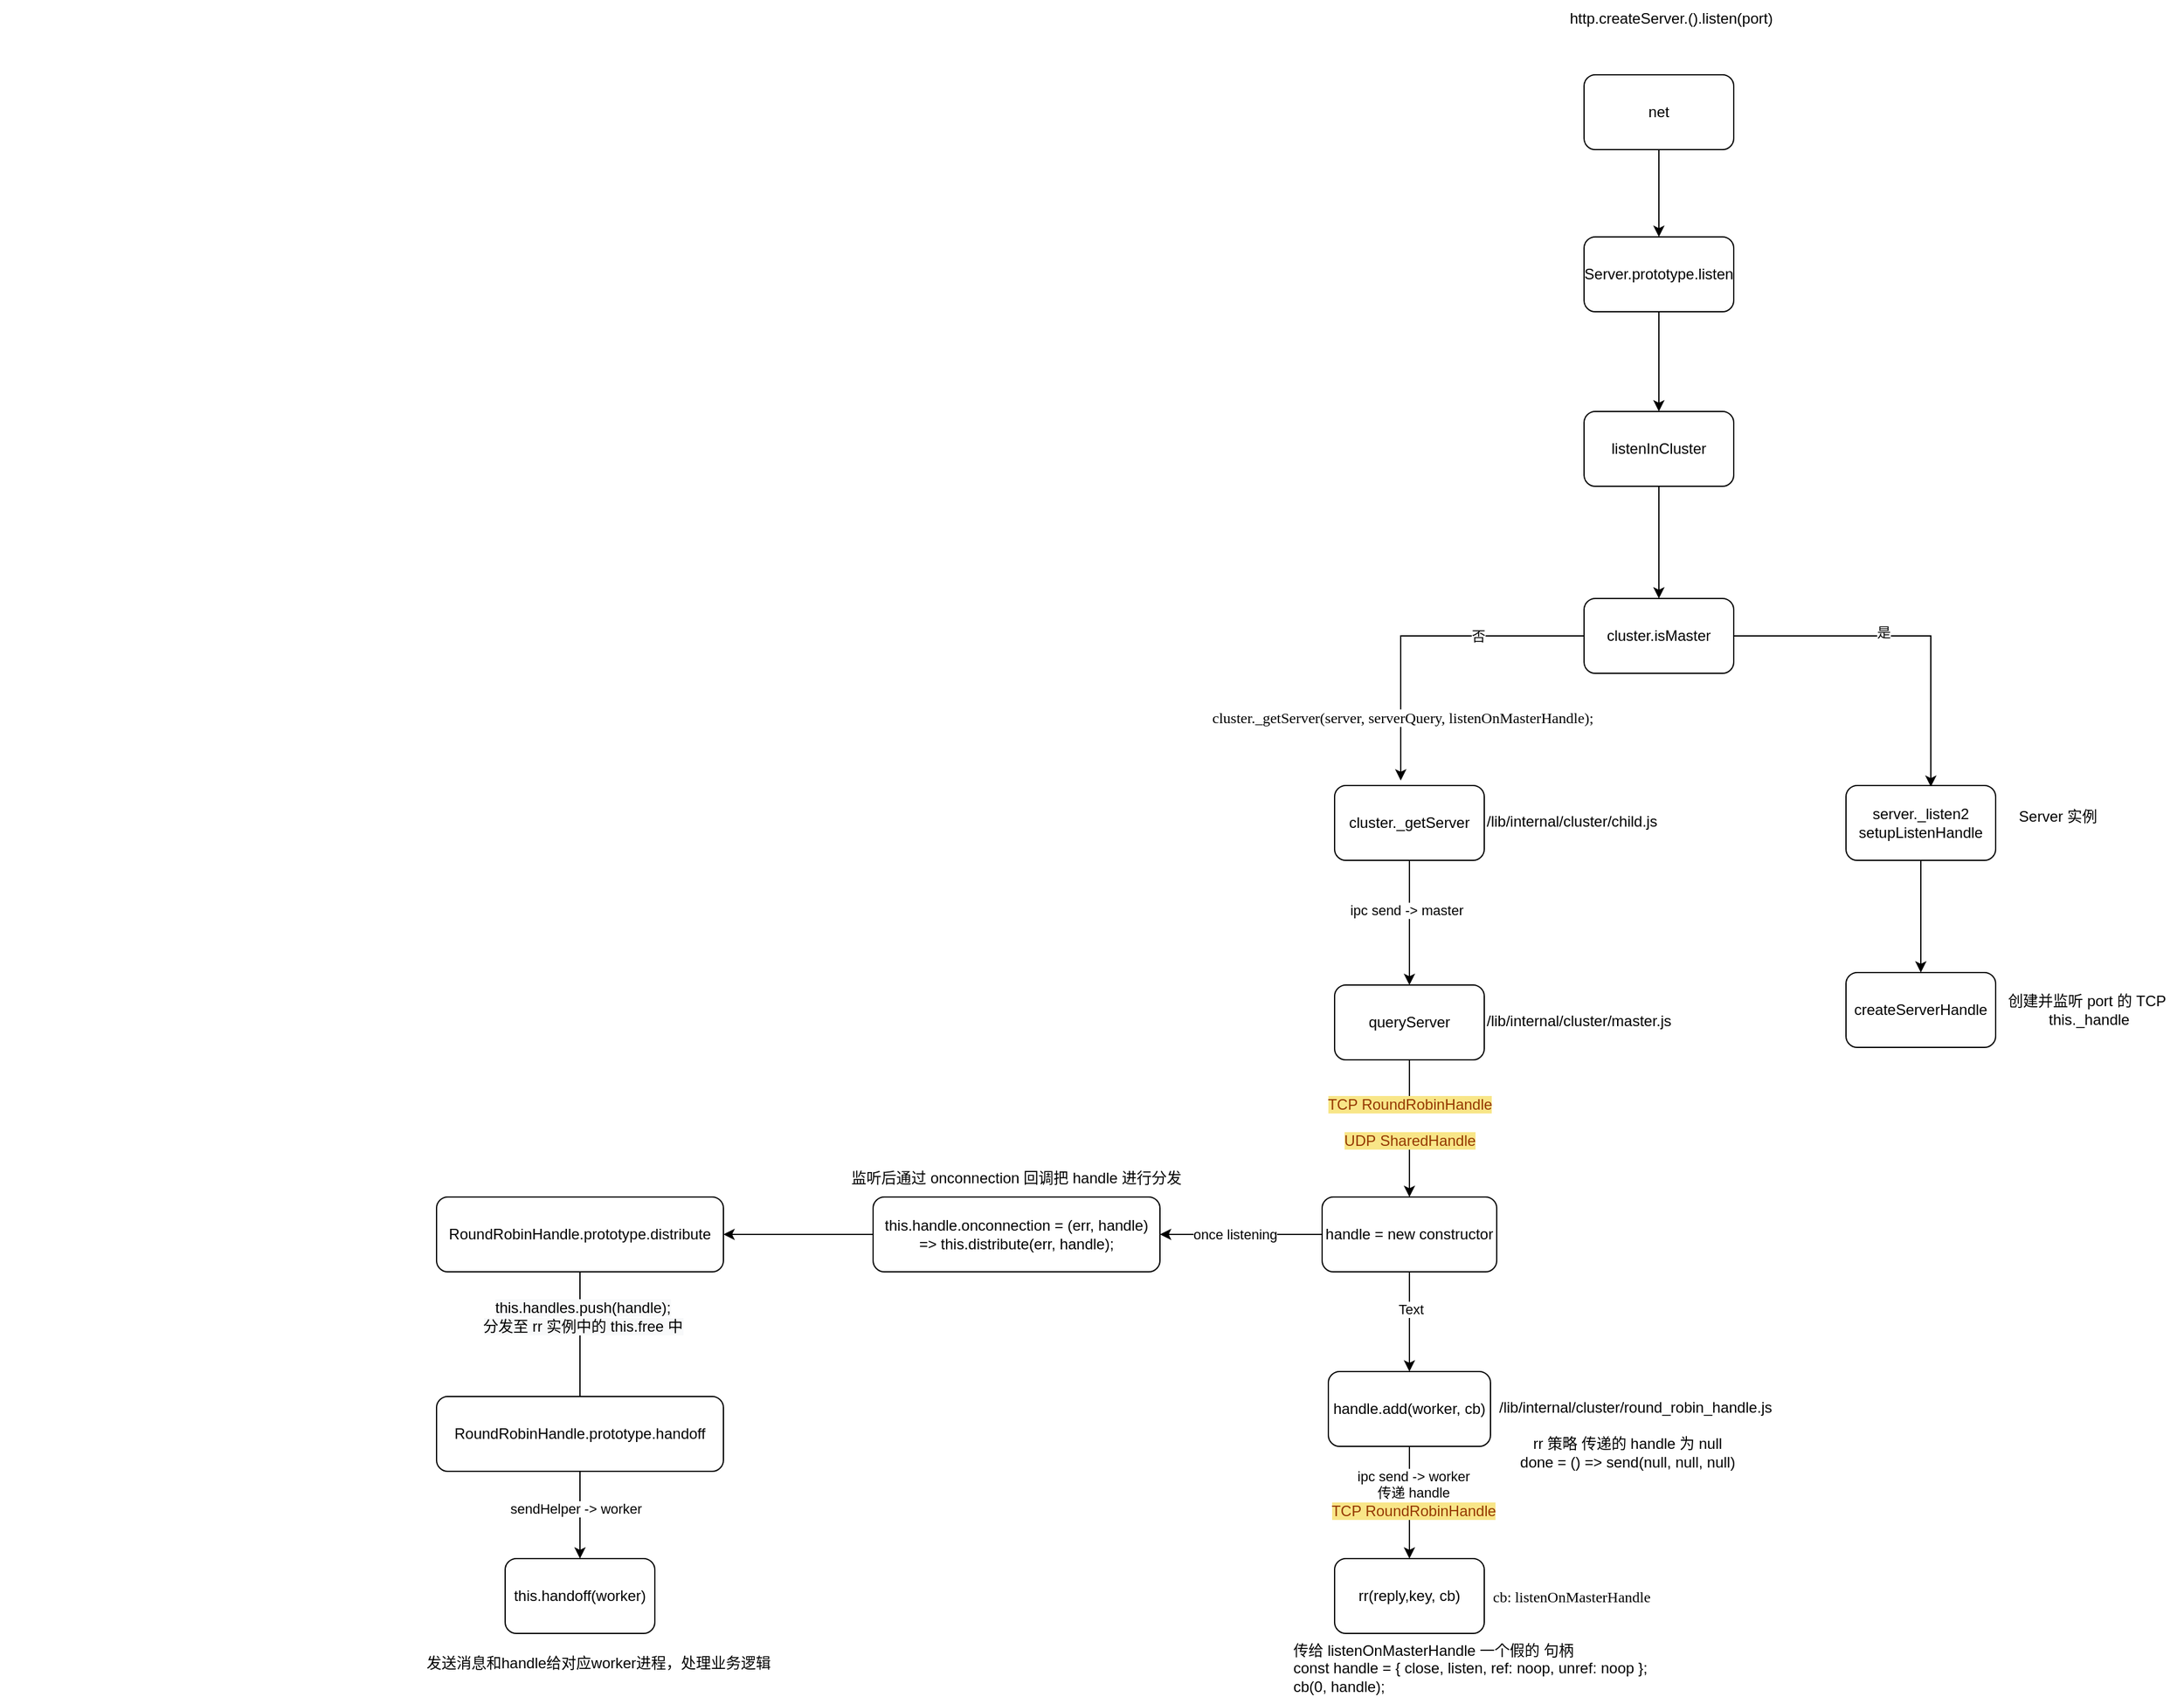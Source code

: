 <mxfile version="15.7.4" type="github">
  <diagram id="grIwNT-S6jc2hFTfyJrn" name="第 1 页">
    <mxGraphModel dx="2249" dy="762" grid="1" gridSize="10" guides="1" tooltips="1" connect="1" arrows="1" fold="1" page="1" pageScale="1" pageWidth="827" pageHeight="1169" math="0" shadow="0">
      <root>
        <mxCell id="0" />
        <mxCell id="1" parent="0" />
        <mxCell id="lgjimfyzY3b7WuhTQ_To-17" style="edgeStyle=orthogonalEdgeStyle;rounded=0;orthogonalLoop=1;jettySize=auto;html=1;entryX=0.5;entryY=0;entryDx=0;entryDy=0;" parent="1" source="lgjimfyzY3b7WuhTQ_To-1" target="lgjimfyzY3b7WuhTQ_To-2" edge="1">
          <mxGeometry relative="1" as="geometry" />
        </mxCell>
        <mxCell id="lgjimfyzY3b7WuhTQ_To-1" value="net" style="rounded=1;whiteSpace=wrap;html=1;" parent="1" vertex="1">
          <mxGeometry x="180" y="90" width="120" height="60" as="geometry" />
        </mxCell>
        <mxCell id="lgjimfyzY3b7WuhTQ_To-18" style="edgeStyle=orthogonalEdgeStyle;rounded=0;orthogonalLoop=1;jettySize=auto;html=1;entryX=0.5;entryY=0;entryDx=0;entryDy=0;" parent="1" source="lgjimfyzY3b7WuhTQ_To-2" target="lgjimfyzY3b7WuhTQ_To-3" edge="1">
          <mxGeometry relative="1" as="geometry" />
        </mxCell>
        <mxCell id="lgjimfyzY3b7WuhTQ_To-2" value="Server.prototype.listen" style="rounded=1;whiteSpace=wrap;html=1;" parent="1" vertex="1">
          <mxGeometry x="180" y="220" width="120" height="60" as="geometry" />
        </mxCell>
        <mxCell id="lgjimfyzY3b7WuhTQ_To-19" style="edgeStyle=orthogonalEdgeStyle;rounded=0;orthogonalLoop=1;jettySize=auto;html=1;entryX=0.5;entryY=0;entryDx=0;entryDy=0;" parent="1" source="lgjimfyzY3b7WuhTQ_To-3" target="lgjimfyzY3b7WuhTQ_To-4" edge="1">
          <mxGeometry relative="1" as="geometry" />
        </mxCell>
        <mxCell id="lgjimfyzY3b7WuhTQ_To-3" value="listenInCluster" style="rounded=1;whiteSpace=wrap;html=1;" parent="1" vertex="1">
          <mxGeometry x="180" y="360" width="120" height="60" as="geometry" />
        </mxCell>
        <mxCell id="lgjimfyzY3b7WuhTQ_To-13" style="edgeStyle=orthogonalEdgeStyle;rounded=0;orthogonalLoop=1;jettySize=auto;html=1;entryX=0.567;entryY=0.017;entryDx=0;entryDy=0;entryPerimeter=0;" parent="1" source="lgjimfyzY3b7WuhTQ_To-4" target="lgjimfyzY3b7WuhTQ_To-6" edge="1">
          <mxGeometry relative="1" as="geometry" />
        </mxCell>
        <mxCell id="lgjimfyzY3b7WuhTQ_To-14" value="是" style="edgeLabel;html=1;align=center;verticalAlign=middle;resizable=0;points=[];" parent="lgjimfyzY3b7WuhTQ_To-13" vertex="1" connectable="0">
          <mxGeometry x="-0.14" y="3" relative="1" as="geometry">
            <mxPoint as="offset" />
          </mxGeometry>
        </mxCell>
        <mxCell id="lgjimfyzY3b7WuhTQ_To-15" style="edgeStyle=orthogonalEdgeStyle;rounded=0;orthogonalLoop=1;jettySize=auto;html=1;entryX=0.442;entryY=-0.067;entryDx=0;entryDy=0;entryPerimeter=0;" parent="1" source="lgjimfyzY3b7WuhTQ_To-4" target="lgjimfyzY3b7WuhTQ_To-7" edge="1">
          <mxGeometry relative="1" as="geometry" />
        </mxCell>
        <mxCell id="lgjimfyzY3b7WuhTQ_To-16" value="否" style="edgeLabel;html=1;align=center;verticalAlign=middle;resizable=0;points=[];" parent="lgjimfyzY3b7WuhTQ_To-15" vertex="1" connectable="0">
          <mxGeometry x="-0.354" relative="1" as="geometry">
            <mxPoint as="offset" />
          </mxGeometry>
        </mxCell>
        <mxCell id="lgjimfyzY3b7WuhTQ_To-4" value="cluster.isMaster" style="rounded=1;whiteSpace=wrap;html=1;" parent="1" vertex="1">
          <mxGeometry x="180" y="510" width="120" height="60" as="geometry" />
        </mxCell>
        <mxCell id="lgjimfyzY3b7WuhTQ_To-20" style="edgeStyle=orthogonalEdgeStyle;rounded=0;orthogonalLoop=1;jettySize=auto;html=1;entryX=0.5;entryY=0;entryDx=0;entryDy=0;" parent="1" source="lgjimfyzY3b7WuhTQ_To-6" target="lgjimfyzY3b7WuhTQ_To-10" edge="1">
          <mxGeometry relative="1" as="geometry" />
        </mxCell>
        <mxCell id="lgjimfyzY3b7WuhTQ_To-6" value="server._listen2&lt;br&gt;setupListenHandle" style="rounded=1;whiteSpace=wrap;html=1;" parent="1" vertex="1">
          <mxGeometry x="390" y="660" width="120" height="60" as="geometry" />
        </mxCell>
        <mxCell id="lgjimfyzY3b7WuhTQ_To-26" style="edgeStyle=orthogonalEdgeStyle;rounded=0;orthogonalLoop=1;jettySize=auto;html=1;entryX=0.5;entryY=0;entryDx=0;entryDy=0;fontColor=#000000;" parent="1" source="lgjimfyzY3b7WuhTQ_To-7" target="lgjimfyzY3b7WuhTQ_To-25" edge="1">
          <mxGeometry relative="1" as="geometry" />
        </mxCell>
        <mxCell id="lgjimfyzY3b7WuhTQ_To-27" value="ipc send -&amp;gt; master&amp;nbsp;" style="edgeLabel;html=1;align=center;verticalAlign=middle;resizable=0;points=[];fontColor=#000000;" parent="lgjimfyzY3b7WuhTQ_To-26" vertex="1" connectable="0">
          <mxGeometry x="-0.2" y="-1" relative="1" as="geometry">
            <mxPoint as="offset" />
          </mxGeometry>
        </mxCell>
        <mxCell id="lgjimfyzY3b7WuhTQ_To-7" value="cluster._getServer" style="rounded=1;whiteSpace=wrap;html=1;" parent="1" vertex="1">
          <mxGeometry x="-20" y="660" width="120" height="60" as="geometry" />
        </mxCell>
        <mxCell id="lgjimfyzY3b7WuhTQ_To-8" value="http.createServer.().listen(port)" style="text;html=1;strokeColor=none;fillColor=none;align=center;verticalAlign=middle;whiteSpace=wrap;rounded=0;" parent="1" vertex="1">
          <mxGeometry x="160" y="30" width="180" height="30" as="geometry" />
        </mxCell>
        <mxCell id="lgjimfyzY3b7WuhTQ_To-10" value="createServerHandle" style="rounded=1;whiteSpace=wrap;html=1;" parent="1" vertex="1">
          <mxGeometry x="390" y="810" width="120" height="60" as="geometry" />
        </mxCell>
        <mxCell id="lgjimfyzY3b7WuhTQ_To-11" value="创建并监听 port 的 TCP&amp;nbsp; &lt;br&gt;this._handle" style="text;html=1;strokeColor=none;fillColor=none;align=center;verticalAlign=middle;whiteSpace=wrap;rounded=0;" parent="1" vertex="1">
          <mxGeometry x="510" y="820" width="150" height="40" as="geometry" />
        </mxCell>
        <mxCell id="lgjimfyzY3b7WuhTQ_To-12" value="Server 实例" style="text;html=1;strokeColor=none;fillColor=none;align=center;verticalAlign=middle;whiteSpace=wrap;rounded=0;" parent="1" vertex="1">
          <mxGeometry x="520" y="670" width="80" height="30" as="geometry" />
        </mxCell>
        <mxCell id="lgjimfyzY3b7WuhTQ_To-22" value="&lt;pre style=&quot;font-family: &amp;#34;fira code&amp;#34; ; font-size: 9pt&quot;&gt;&lt;span style=&quot;background-color: rgb(255 , 255 , 255)&quot;&gt;cluster._getServer(server, serverQuery, listenOnMasterHandle&lt;/span&gt;&lt;span style=&quot;background-color: rgb(255 , 255 , 255)&quot;&gt;);&lt;/span&gt;&lt;span style=&quot;color: rgb(137 , 221 , 255) ; background-color: rgb(38 , 50 , 56)&quot;&gt;&lt;br&gt;&lt;/span&gt;&lt;/pre&gt;" style="text;whiteSpace=wrap;html=1;" parent="1" vertex="1">
          <mxGeometry x="-120" y="580" width="380" height="50" as="geometry" />
        </mxCell>
        <mxCell id="lgjimfyzY3b7WuhTQ_To-23" value="/lib/internal/cluster/child.js" style="text;whiteSpace=wrap;html=1;fontColor=#000000;" parent="1" vertex="1">
          <mxGeometry x="100" y="675" width="160" height="30" as="geometry" />
        </mxCell>
        <mxCell id="lgjimfyzY3b7WuhTQ_To-30" style="edgeStyle=orthogonalEdgeStyle;rounded=0;orthogonalLoop=1;jettySize=auto;html=1;entryX=0.5;entryY=0;entryDx=0;entryDy=0;fontColor=#000000;" parent="1" source="lgjimfyzY3b7WuhTQ_To-25" target="lgjimfyzY3b7WuhTQ_To-29" edge="1">
          <mxGeometry relative="1" as="geometry" />
        </mxCell>
        <mxCell id="lgjimfyzY3b7WuhTQ_To-31" value="&lt;span style=&quot;color: rgb(149 , 56 , 0) ; font-family: , , &amp;#34;sf mono&amp;#34; , &amp;#34;menlo&amp;#34; , &amp;#34;consolas&amp;#34; , &amp;#34;liberation mono&amp;#34; , monospace ; font-size: 12px ; background-color: rgb(248 , 230 , 136)&quot;&gt;TCP RoundRobinHandle&lt;br&gt;&lt;br&gt;UDP&amp;nbsp;&lt;/span&gt;&lt;span style=&quot;color: rgb(149 , 56 , 0) ; font-family: , , &amp;#34;sf mono&amp;#34; , &amp;#34;menlo&amp;#34; , &amp;#34;consolas&amp;#34; , &amp;#34;liberation mono&amp;#34; , monospace ; font-size: 12px ; background-color: rgb(248 , 230 , 136)&quot;&gt;SharedHandle&lt;/span&gt;&lt;span style=&quot;color: rgb(149 , 56 , 0) ; font-family: , , &amp;#34;sf mono&amp;#34; , &amp;#34;menlo&amp;#34; , &amp;#34;consolas&amp;#34; , &amp;#34;liberation mono&amp;#34; , monospace ; font-size: 12px ; background-color: rgb(248 , 230 , 136)&quot;&gt;&lt;br&gt;&lt;/span&gt;" style="edgeLabel;html=1;align=center;verticalAlign=middle;resizable=0;points=[];fontColor=#000000;" parent="lgjimfyzY3b7WuhTQ_To-30" vertex="1" connectable="0">
          <mxGeometry x="-0.291" y="-2" relative="1" as="geometry">
            <mxPoint x="2" y="11" as="offset" />
          </mxGeometry>
        </mxCell>
        <mxCell id="lgjimfyzY3b7WuhTQ_To-25" value="queryServer" style="rounded=1;whiteSpace=wrap;html=1;labelBackgroundColor=#FFFFFF;fontColor=#000000;" parent="1" vertex="1">
          <mxGeometry x="-20" y="820" width="120" height="60" as="geometry" />
        </mxCell>
        <mxCell id="lgjimfyzY3b7WuhTQ_To-28" value="/lib/internal/cluster/master.js" style="text;whiteSpace=wrap;html=1;fontColor=#000000;" parent="1" vertex="1">
          <mxGeometry x="100" y="835" width="170" height="30" as="geometry" />
        </mxCell>
        <mxCell id="lgjimfyzY3b7WuhTQ_To-52" style="edgeStyle=orthogonalEdgeStyle;rounded=0;orthogonalLoop=1;jettySize=auto;html=1;entryX=0.5;entryY=0;entryDx=0;entryDy=0;fontColor=#000000;" parent="1" source="lgjimfyzY3b7WuhTQ_To-29" target="lgjimfyzY3b7WuhTQ_To-50" edge="1">
          <mxGeometry relative="1" as="geometry" />
        </mxCell>
        <mxCell id="lgjimfyzY3b7WuhTQ_To-53" value="Text" style="edgeLabel;html=1;align=center;verticalAlign=middle;resizable=0;points=[];fontColor=#000000;" parent="lgjimfyzY3b7WuhTQ_To-52" vertex="1" connectable="0">
          <mxGeometry x="-0.25" y="1" relative="1" as="geometry">
            <mxPoint as="offset" />
          </mxGeometry>
        </mxCell>
        <mxCell id="TFFa3XyZHY26HvmLJQv9-61" style="edgeStyle=orthogonalEdgeStyle;rounded=0;orthogonalLoop=1;jettySize=auto;html=1;entryX=1;entryY=0.5;entryDx=0;entryDy=0;fontFamily=Helvetica;fontColor=#000000;" edge="1" parent="1" source="lgjimfyzY3b7WuhTQ_To-29" target="TFFa3XyZHY26HvmLJQv9-57">
          <mxGeometry relative="1" as="geometry" />
        </mxCell>
        <mxCell id="lgjimfyzY3b7WuhTQ_To-29" value="handle = new constructor" style="rounded=1;whiteSpace=wrap;html=1;labelBackgroundColor=#FFFFFF;fontColor=#000000;" parent="1" vertex="1">
          <mxGeometry x="-30" y="990" width="140" height="60" as="geometry" />
        </mxCell>
        <mxCell id="lgjimfyzY3b7WuhTQ_To-59" style="edgeStyle=orthogonalEdgeStyle;rounded=0;orthogonalLoop=1;jettySize=auto;html=1;entryX=0.5;entryY=0;entryDx=0;entryDy=0;fontColor=#000000;" parent="1" source="lgjimfyzY3b7WuhTQ_To-50" target="lgjimfyzY3b7WuhTQ_To-58" edge="1">
          <mxGeometry relative="1" as="geometry" />
        </mxCell>
        <mxCell id="lgjimfyzY3b7WuhTQ_To-50" value="&lt;span&gt;handle.add(worker, cb)&lt;/span&gt;" style="rounded=1;whiteSpace=wrap;html=1;labelBackgroundColor=#FFFFFF;fontColor=#000000;" parent="1" vertex="1">
          <mxGeometry x="-25" y="1130" width="130" height="60" as="geometry" />
        </mxCell>
        <mxCell id="lgjimfyzY3b7WuhTQ_To-58" value="rr(reply,key, cb)" style="rounded=1;whiteSpace=wrap;html=1;labelBackgroundColor=#FFFFFF;fontColor=#000000;" parent="1" vertex="1">
          <mxGeometry x="-20" y="1280" width="120" height="60" as="geometry" />
        </mxCell>
        <mxCell id="TFFa3XyZHY26HvmLJQv9-2" value="ipc send -&amp;gt; worker&lt;br&gt;传递 handle&lt;br&gt;&lt;span style=&quot;color: rgb(149 , 56 , 0) ; font-size: 12px ; background-color: rgb(248 , 230 , 136)&quot;&gt;TCP RoundRobinHandle&lt;/span&gt;" style="edgeLabel;html=1;align=center;verticalAlign=middle;resizable=0;points=[];fontColor=#000000;" vertex="1" connectable="0" parent="1">
          <mxGeometry x="70" y="1090" as="geometry">
            <mxPoint x="-27" y="138" as="offset" />
          </mxGeometry>
        </mxCell>
        <mxCell id="TFFa3XyZHY26HvmLJQv9-4" value="/lib/internal/cluster/round_robin_handle.js" style="text;whiteSpace=wrap;html=1;fontFamily=Helvetica;fontColor=#000000;" vertex="1" parent="1">
          <mxGeometry x="110" y="1145" width="240" height="30" as="geometry" />
        </mxCell>
        <mxCell id="TFFa3XyZHY26HvmLJQv9-5" value="rr 策略 传递的 handle 为 null&lt;br&gt;done = () =&amp;gt; send(null, null, null)" style="text;html=1;strokeColor=none;fillColor=none;align=center;verticalAlign=middle;whiteSpace=wrap;rounded=0;labelBackgroundColor=#FFFFFF;fontFamily=Helvetica;fontColor=#000000;" vertex="1" parent="1">
          <mxGeometry x="120" y="1180" width="190" height="30" as="geometry" />
        </mxCell>
        <mxCell id="TFFa3XyZHY26HvmLJQv9-6" value="&lt;pre style=&quot;color: rgb(0 , 0 , 0) ; font-size: 9pt ; font-style: normal ; font-weight: 400 ; letter-spacing: normal ; text-align: left ; text-indent: 0px ; text-transform: none ; word-spacing: 0px ; background-color: rgb(248 , 249 , 250) ; font-family: &amp;#34;fira code&amp;#34;&quot;&gt;&lt;span style=&quot;background-color: rgb(255 , 255 , 255)&quot;&gt;cb: listenOnMasterHandle&lt;/span&gt;&lt;/pre&gt;" style="text;whiteSpace=wrap;html=1;fontFamily=Helvetica;fontColor=#000000;" vertex="1" parent="1">
          <mxGeometry x="105" y="1285" width="150" height="50" as="geometry" />
        </mxCell>
        <mxCell id="TFFa3XyZHY26HvmLJQv9-40" value="传给 listenOnMasterHandle 一个假的 句柄&lt;br&gt;const handle = { close, listen, ref: noop, unref: noop };&lt;br&gt;cb(0, handle);&amp;nbsp;" style="text;whiteSpace=wrap;html=1;fontFamily=Helvetica;fontColor=#000000;" vertex="1" parent="1">
          <mxGeometry x="-55" y="1340" width="310" height="40" as="geometry" />
        </mxCell>
        <mxCell id="TFFa3XyZHY26HvmLJQv9-50" value="" style="edgeStyle=orthogonalEdgeStyle;rounded=0;orthogonalLoop=1;jettySize=auto;html=1;fontFamily=Helvetica;fontColor=#000000;" edge="1" parent="1" source="TFFa3XyZHY26HvmLJQv9-51">
          <mxGeometry relative="1" as="geometry">
            <mxPoint x="-625" y="1170" as="targetPoint" />
          </mxGeometry>
        </mxCell>
        <mxCell id="TFFa3XyZHY26HvmLJQv9-51" value="RoundRobinHandle.prototype.distribute" style="rounded=1;whiteSpace=wrap;html=1;labelBackgroundColor=#FFFFFF;fontColor=#000000;" vertex="1" parent="1">
          <mxGeometry x="-740" y="990" width="230" height="60" as="geometry" />
        </mxCell>
        <mxCell id="TFFa3XyZHY26HvmLJQv9-52" value="&lt;span style=&quot;font-size: 12px ; background-color: rgb(248 , 249 , 250)&quot;&gt;this.handles.push(handle);&lt;/span&gt;&lt;br style=&quot;font-size: 12px ; background-color: rgb(248 , 249 , 250)&quot;&gt;&lt;span style=&quot;font-size: 12px ; background-color: rgb(248 , 249 , 250)&quot;&gt;分发至 rr 实例中的 this.free 中&lt;/span&gt;" style="edgeLabel;html=1;align=center;verticalAlign=middle;resizable=0;points=[];fontColor=#000000;" vertex="1" connectable="0" parent="1">
          <mxGeometry x="-610" y="1100" as="geometry">
            <mxPoint x="-13" y="-14" as="offset" />
          </mxGeometry>
        </mxCell>
        <mxCell id="TFFa3XyZHY26HvmLJQv9-53" style="edgeStyle=orthogonalEdgeStyle;rounded=0;orthogonalLoop=1;jettySize=auto;html=1;fontFamily=Helvetica;fontColor=#000000;" edge="1" parent="1" source="TFFa3XyZHY26HvmLJQv9-54">
          <mxGeometry relative="1" as="geometry">
            <mxPoint x="-625" y="1280" as="targetPoint" />
          </mxGeometry>
        </mxCell>
        <mxCell id="TFFa3XyZHY26HvmLJQv9-54" value="RoundRobinHandle.prototype.handoff" style="rounded=1;whiteSpace=wrap;html=1;labelBackgroundColor=#FFFFFF;fontColor=#000000;" vertex="1" parent="1">
          <mxGeometry x="-740" y="1150" width="230" height="60" as="geometry" />
        </mxCell>
        <mxCell id="TFFa3XyZHY26HvmLJQv9-55" value="this.handoff(worker)" style="rounded=1;whiteSpace=wrap;html=1;labelBackgroundColor=#FFFFFF;labelBorderColor=none;fontFamily=Helvetica;fontColor=#000000;" vertex="1" parent="1">
          <mxGeometry x="-685" y="1280" width="120" height="60" as="geometry" />
        </mxCell>
        <mxCell id="TFFa3XyZHY26HvmLJQv9-56" value="发送消息和handle给对应worker进程，处理业务逻辑" style="text;whiteSpace=wrap;html=1;fontFamily=Helvetica;fontColor=#000000;" vertex="1" parent="1">
          <mxGeometry x="-750" y="1350" width="300" height="30" as="geometry" />
        </mxCell>
        <mxCell id="TFFa3XyZHY26HvmLJQv9-64" style="edgeStyle=orthogonalEdgeStyle;rounded=0;orthogonalLoop=1;jettySize=auto;html=1;fontFamily=Helvetica;fontColor=#000000;" edge="1" parent="1" source="TFFa3XyZHY26HvmLJQv9-57" target="TFFa3XyZHY26HvmLJQv9-51">
          <mxGeometry relative="1" as="geometry" />
        </mxCell>
        <mxCell id="TFFa3XyZHY26HvmLJQv9-57" value="this.handle.onconnection = (err, handle) =&amp;gt; this.distribute(err, handle);" style="rounded=1;whiteSpace=wrap;html=1;labelBackgroundColor=#FFFFFF;fontColor=#000000;" vertex="1" parent="1">
          <mxGeometry x="-390" y="990" width="230" height="60" as="geometry" />
        </mxCell>
        <mxCell id="TFFa3XyZHY26HvmLJQv9-58" value="监听后通过 onconnection 回调把 handle 进行分发" style="text;html=1;strokeColor=none;fillColor=none;align=center;verticalAlign=middle;whiteSpace=wrap;rounded=0;labelBackgroundColor=#FFFFFF;labelBorderColor=none;fontFamily=Helvetica;fontColor=#000000;" vertex="1" parent="1">
          <mxGeometry x="-415" y="960" width="280" height="30" as="geometry" />
        </mxCell>
        <mxCell id="TFFa3XyZHY26HvmLJQv9-59" value="sendHelper -&amp;gt; worker&amp;nbsp;" style="edgeLabel;html=1;align=center;verticalAlign=middle;resizable=0;points=[];fontColor=#000000;" vertex="1" connectable="0" parent="1">
          <mxGeometry x="-1090" y="1130" as="geometry">
            <mxPoint x="463" y="110" as="offset" />
          </mxGeometry>
        </mxCell>
        <mxCell id="TFFa3XyZHY26HvmLJQv9-62" value="once listening" style="edgeLabel;html=1;align=center;verticalAlign=middle;resizable=0;points=[];fontFamily=Helvetica;fontColor=#000000;" vertex="1" connectable="0" parent="1">
          <mxGeometry x="-100" y="1020" as="geometry" />
        </mxCell>
      </root>
    </mxGraphModel>
  </diagram>
</mxfile>
